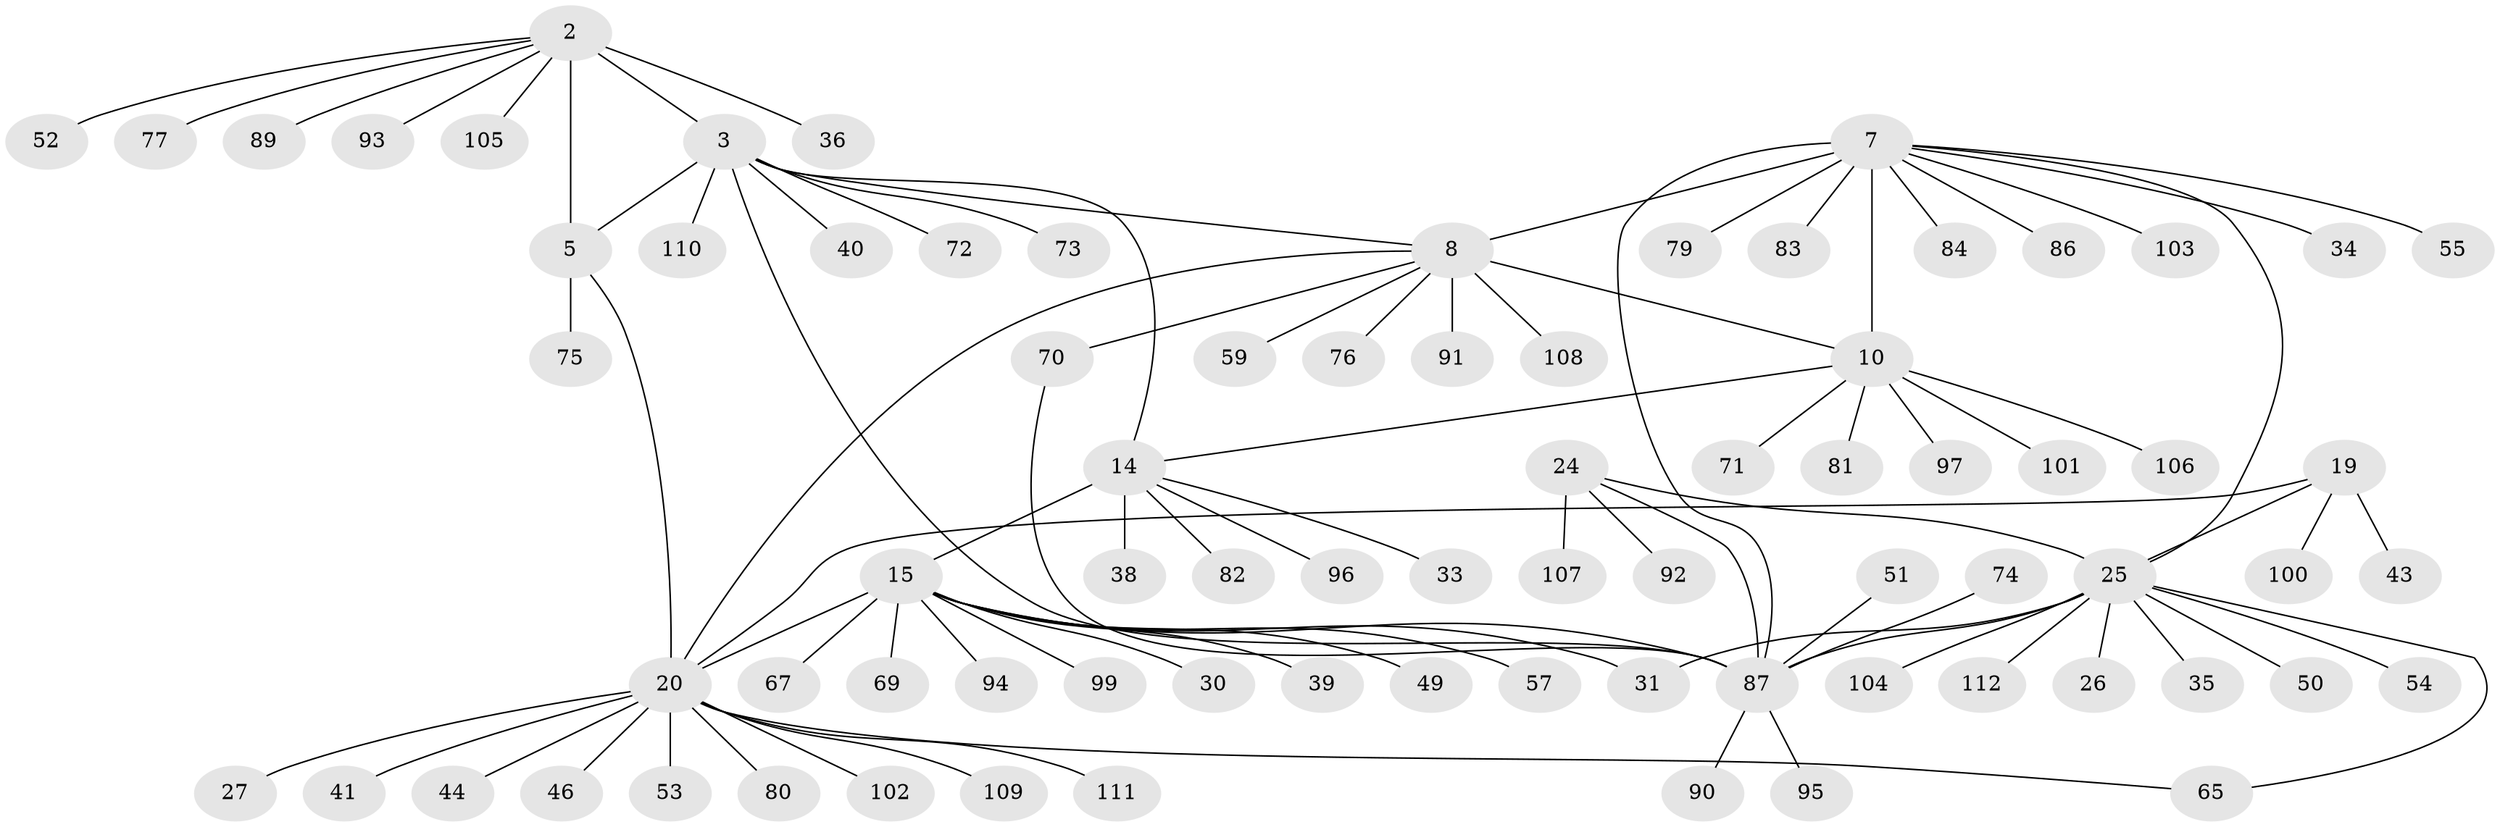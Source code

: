 // original degree distribution, {7: 0.05357142857142857, 11: 0.017857142857142856, 5: 0.03571428571428571, 8: 0.044642857142857144, 9: 0.05357142857142857, 6: 0.008928571428571428, 4: 0.008928571428571428, 14: 0.008928571428571428, 1: 0.6071428571428571, 2: 0.14285714285714285, 3: 0.017857142857142856}
// Generated by graph-tools (version 1.1) at 2025/58/03/04/25 21:58:32]
// undirected, 78 vertices, 90 edges
graph export_dot {
graph [start="1"]
  node [color=gray90,style=filled];
  2 [super="+1"];
  3;
  5 [super="+4"];
  7 [super="+6"];
  8;
  10 [super="+9"];
  14 [super="+12"];
  15 [super="+11+13"];
  19 [super="+16"];
  20 [super="+18"];
  24 [super="+23"];
  25 [super="+22"];
  26;
  27;
  30;
  31;
  33;
  34;
  35;
  36;
  38;
  39;
  40;
  41;
  43;
  44;
  46;
  49 [super="+37"];
  50;
  51;
  52;
  53;
  54;
  55;
  57;
  59;
  65;
  67;
  69;
  70;
  71 [super="+58"];
  72;
  73;
  74;
  75 [super="+64"];
  76 [super="+62"];
  77 [super="+48"];
  79;
  80;
  81;
  82;
  83;
  84;
  86;
  87 [super="+66+63"];
  89;
  90;
  91;
  92;
  93;
  94;
  95;
  96;
  97;
  99 [super="+42+68"];
  100;
  101 [super="+29"];
  102;
  103;
  104 [super="+56"];
  105;
  106;
  107;
  108;
  109 [super="+98"];
  110;
  111;
  112;
  2 -- 3 [weight=2];
  2 -- 5 [weight=4];
  2 -- 52;
  2 -- 89;
  2 -- 93;
  2 -- 36;
  2 -- 105;
  2 -- 77;
  3 -- 5 [weight=2];
  3 -- 8;
  3 -- 14;
  3 -- 40;
  3 -- 72;
  3 -- 73;
  3 -- 110;
  3 -- 87;
  5 -- 75;
  5 -- 20;
  7 -- 8 [weight=2];
  7 -- 10 [weight=4];
  7 -- 55;
  7 -- 79;
  7 -- 83;
  7 -- 103;
  7 -- 25;
  7 -- 34;
  7 -- 84;
  7 -- 86;
  7 -- 87;
  8 -- 10 [weight=2];
  8 -- 59;
  8 -- 70;
  8 -- 91;
  8 -- 108;
  8 -- 76;
  8 -- 20;
  10 -- 14;
  10 -- 97;
  10 -- 106;
  10 -- 81;
  10 -- 101;
  10 -- 71;
  14 -- 15 [weight=6];
  14 -- 33;
  14 -- 82;
  14 -- 96;
  14 -- 38;
  15 -- 30;
  15 -- 57;
  15 -- 67;
  15 -- 39;
  15 -- 94;
  15 -- 69;
  15 -- 87 [weight=4];
  15 -- 31;
  15 -- 99;
  15 -- 49;
  15 -- 20;
  19 -- 20 [weight=6];
  19 -- 100;
  19 -- 25;
  19 -- 43;
  20 -- 27;
  20 -- 44;
  20 -- 53;
  20 -- 65;
  20 -- 80;
  20 -- 102;
  20 -- 41;
  20 -- 109;
  20 -- 46;
  20 -- 111;
  24 -- 25 [weight=4];
  24 -- 107;
  24 -- 92;
  24 -- 87 [weight=2];
  25 -- 31;
  25 -- 35;
  25 -- 50;
  25 -- 112;
  25 -- 65;
  25 -- 54;
  25 -- 26;
  25 -- 87 [weight=2];
  25 -- 104;
  51 -- 87;
  70 -- 87;
  74 -- 87;
  87 -- 90;
  87 -- 95;
}
